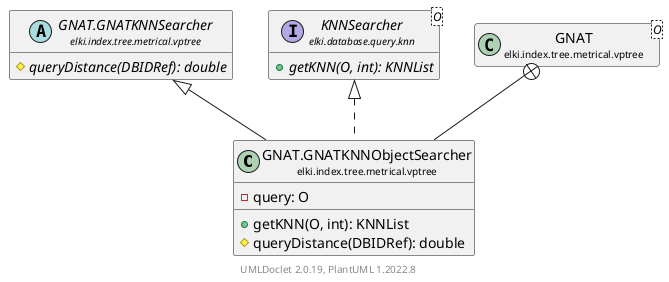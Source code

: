 @startuml
    remove .*\.(Instance|Par|Parameterizer|Factory)$
    set namespaceSeparator none
    hide empty fields
    hide empty methods

    class "<size:14>GNAT.GNATKNNObjectSearcher\n<size:10>elki.index.tree.metrical.vptree" as elki.index.tree.metrical.vptree.GNAT.GNATKNNObjectSearcher [[GNAT.GNATKNNObjectSearcher.html]] {
        -query: O
        +getKNN(O, int): KNNList
        #queryDistance(DBIDRef): double
    }

    abstract class "<size:14>GNAT.GNATKNNSearcher\n<size:10>elki.index.tree.metrical.vptree" as elki.index.tree.metrical.vptree.GNAT.GNATKNNSearcher [[GNAT.GNATKNNSearcher.html]] {
        {abstract} #queryDistance(DBIDRef): double
    }
    interface "<size:14>KNNSearcher\n<size:10>elki.database.query.knn" as elki.database.query.knn.KNNSearcher<O> [[../../../../database/query/knn/KNNSearcher.html]] {
        {abstract} +getKNN(O, int): KNNList
    }
    class "<size:14>GNAT\n<size:10>elki.index.tree.metrical.vptree" as elki.index.tree.metrical.vptree.GNAT<O> [[GNAT.html]]

    elki.index.tree.metrical.vptree.GNAT.GNATKNNSearcher <|-- elki.index.tree.metrical.vptree.GNAT.GNATKNNObjectSearcher
    elki.database.query.knn.KNNSearcher <|.. elki.index.tree.metrical.vptree.GNAT.GNATKNNObjectSearcher
    elki.index.tree.metrical.vptree.GNAT +-- elki.index.tree.metrical.vptree.GNAT.GNATKNNObjectSearcher

    center footer UMLDoclet 2.0.19, PlantUML 1.2022.8
@enduml
